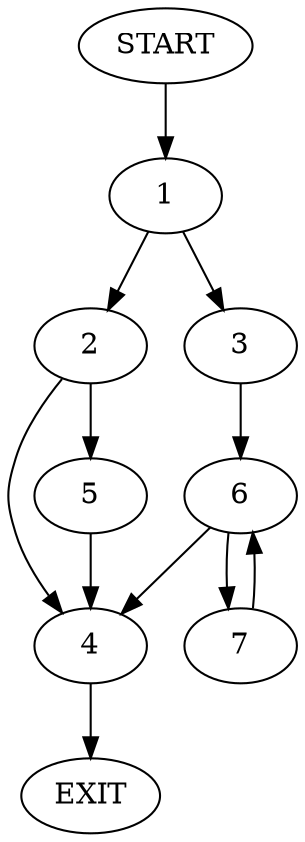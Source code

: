 digraph {
0 [label="START"];
1;
2;
3;
4;
5;
6;
7;
8 [label="EXIT"];
0 -> 1;
1 -> 2;
1 -> 3;
2 -> 4;
2 -> 5;
3 -> 6;
4 -> 8;
5 -> 4;
6 -> 4;
6 -> 7;
7 -> 6;
}